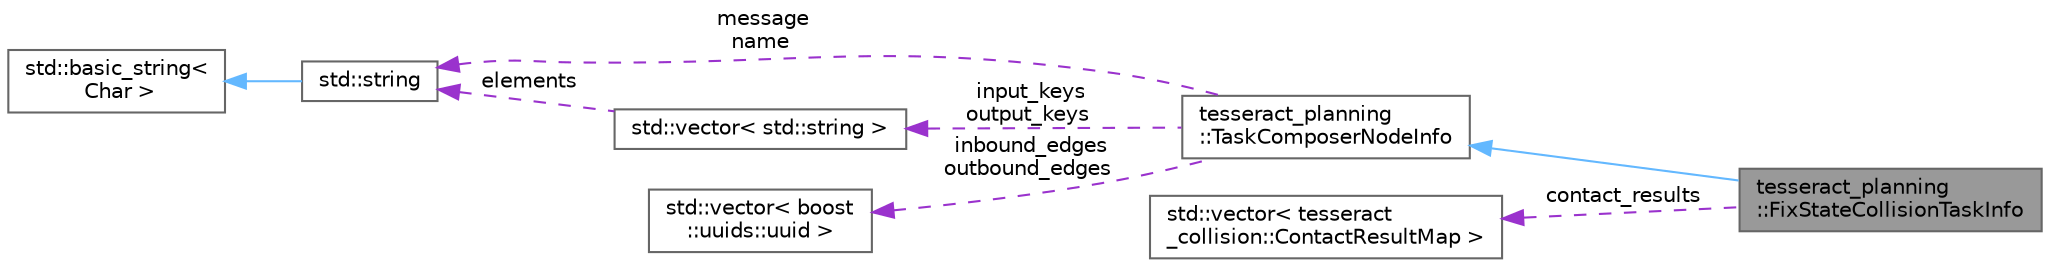 digraph "tesseract_planning::FixStateCollisionTaskInfo"
{
 // LATEX_PDF_SIZE
  bgcolor="transparent";
  edge [fontname=Helvetica,fontsize=10,labelfontname=Helvetica,labelfontsize=10];
  node [fontname=Helvetica,fontsize=10,shape=box,height=0.2,width=0.4];
  rankdir="LR";
  Node1 [label="tesseract_planning\l::FixStateCollisionTaskInfo",height=0.2,width=0.4,color="gray40", fillcolor="grey60", style="filled", fontcolor="black",tooltip=" "];
  Node2 -> Node1 [dir="back",color="steelblue1",style="solid"];
  Node2 [label="tesseract_planning\l::TaskComposerNodeInfo",height=0.2,width=0.4,color="gray40", fillcolor="white", style="filled",URL="$da/de5/classtesseract__planning_1_1TaskComposerNodeInfo.html",tooltip=" "];
  Node3 -> Node2 [dir="back",color="darkorchid3",style="dashed",label=" message\nname" ];
  Node3 [label="std::string",height=0.2,width=0.4,color="gray40", fillcolor="white", style="filled",tooltip=" "];
  Node4 -> Node3 [dir="back",color="steelblue1",style="solid"];
  Node4 [label="std::basic_string\<\l Char \>",height=0.2,width=0.4,color="gray40", fillcolor="white", style="filled",tooltip=" "];
  Node5 -> Node2 [dir="back",color="darkorchid3",style="dashed",label=" inbound_edges\noutbound_edges" ];
  Node5 [label="std::vector\< boost\l::uuids::uuid \>",height=0.2,width=0.4,color="gray40", fillcolor="white", style="filled",tooltip=" "];
  Node6 -> Node2 [dir="back",color="darkorchid3",style="dashed",label=" input_keys\noutput_keys" ];
  Node6 [label="std::vector\< std::string \>",height=0.2,width=0.4,color="gray40", fillcolor="white", style="filled",tooltip=" "];
  Node3 -> Node6 [dir="back",color="darkorchid3",style="dashed",label=" elements" ];
  Node7 -> Node1 [dir="back",color="darkorchid3",style="dashed",label=" contact_results" ];
  Node7 [label="std::vector\< tesseract\l_collision::ContactResultMap \>",height=0.2,width=0.4,color="gray40", fillcolor="white", style="filled",tooltip=" "];
}
